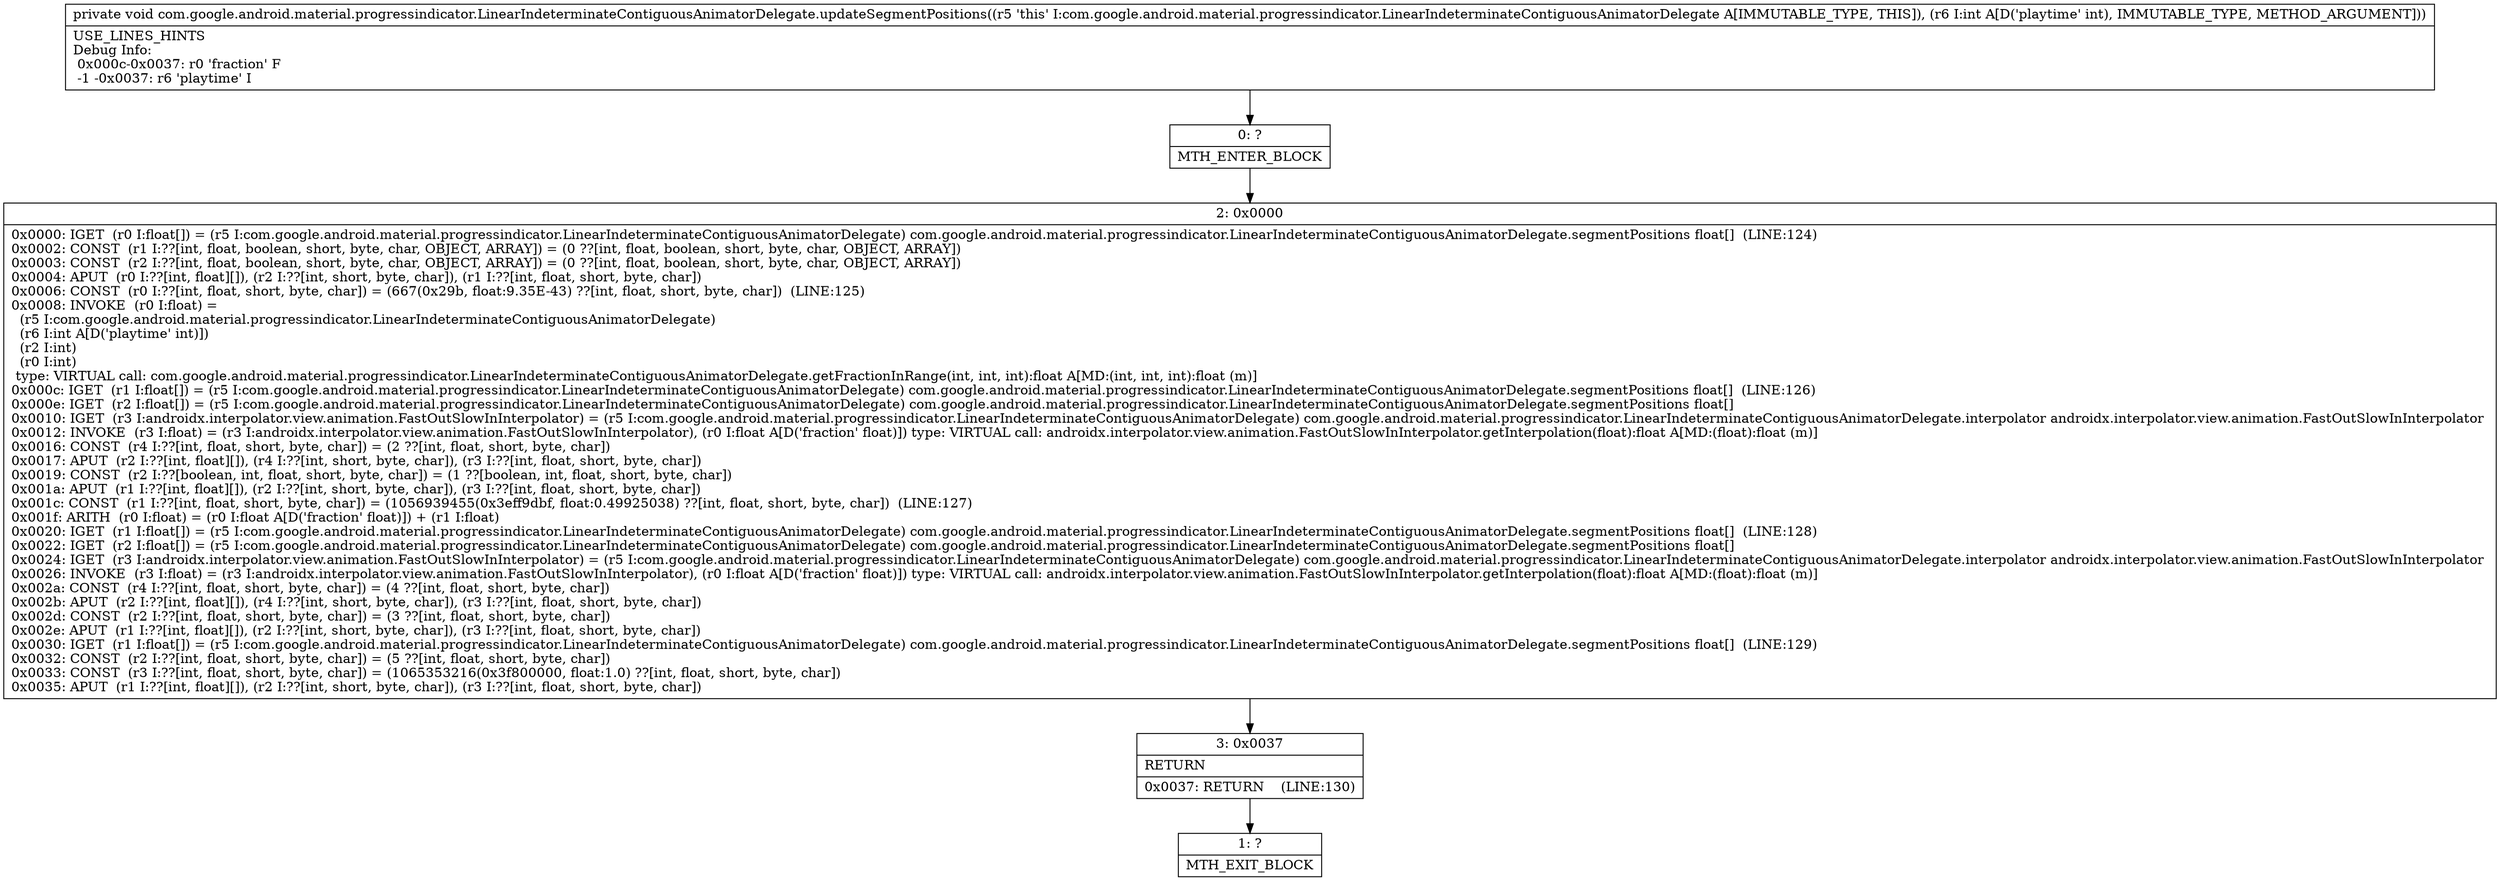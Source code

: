 digraph "CFG forcom.google.android.material.progressindicator.LinearIndeterminateContiguousAnimatorDelegate.updateSegmentPositions(I)V" {
Node_0 [shape=record,label="{0\:\ ?|MTH_ENTER_BLOCK\l}"];
Node_2 [shape=record,label="{2\:\ 0x0000|0x0000: IGET  (r0 I:float[]) = (r5 I:com.google.android.material.progressindicator.LinearIndeterminateContiguousAnimatorDelegate) com.google.android.material.progressindicator.LinearIndeterminateContiguousAnimatorDelegate.segmentPositions float[]  (LINE:124)\l0x0002: CONST  (r1 I:??[int, float, boolean, short, byte, char, OBJECT, ARRAY]) = (0 ??[int, float, boolean, short, byte, char, OBJECT, ARRAY]) \l0x0003: CONST  (r2 I:??[int, float, boolean, short, byte, char, OBJECT, ARRAY]) = (0 ??[int, float, boolean, short, byte, char, OBJECT, ARRAY]) \l0x0004: APUT  (r0 I:??[int, float][]), (r2 I:??[int, short, byte, char]), (r1 I:??[int, float, short, byte, char]) \l0x0006: CONST  (r0 I:??[int, float, short, byte, char]) = (667(0x29b, float:9.35E\-43) ??[int, float, short, byte, char])  (LINE:125)\l0x0008: INVOKE  (r0 I:float) = \l  (r5 I:com.google.android.material.progressindicator.LinearIndeterminateContiguousAnimatorDelegate)\l  (r6 I:int A[D('playtime' int)])\l  (r2 I:int)\l  (r0 I:int)\l type: VIRTUAL call: com.google.android.material.progressindicator.LinearIndeterminateContiguousAnimatorDelegate.getFractionInRange(int, int, int):float A[MD:(int, int, int):float (m)]\l0x000c: IGET  (r1 I:float[]) = (r5 I:com.google.android.material.progressindicator.LinearIndeterminateContiguousAnimatorDelegate) com.google.android.material.progressindicator.LinearIndeterminateContiguousAnimatorDelegate.segmentPositions float[]  (LINE:126)\l0x000e: IGET  (r2 I:float[]) = (r5 I:com.google.android.material.progressindicator.LinearIndeterminateContiguousAnimatorDelegate) com.google.android.material.progressindicator.LinearIndeterminateContiguousAnimatorDelegate.segmentPositions float[] \l0x0010: IGET  (r3 I:androidx.interpolator.view.animation.FastOutSlowInInterpolator) = (r5 I:com.google.android.material.progressindicator.LinearIndeterminateContiguousAnimatorDelegate) com.google.android.material.progressindicator.LinearIndeterminateContiguousAnimatorDelegate.interpolator androidx.interpolator.view.animation.FastOutSlowInInterpolator \l0x0012: INVOKE  (r3 I:float) = (r3 I:androidx.interpolator.view.animation.FastOutSlowInInterpolator), (r0 I:float A[D('fraction' float)]) type: VIRTUAL call: androidx.interpolator.view.animation.FastOutSlowInInterpolator.getInterpolation(float):float A[MD:(float):float (m)]\l0x0016: CONST  (r4 I:??[int, float, short, byte, char]) = (2 ??[int, float, short, byte, char]) \l0x0017: APUT  (r2 I:??[int, float][]), (r4 I:??[int, short, byte, char]), (r3 I:??[int, float, short, byte, char]) \l0x0019: CONST  (r2 I:??[boolean, int, float, short, byte, char]) = (1 ??[boolean, int, float, short, byte, char]) \l0x001a: APUT  (r1 I:??[int, float][]), (r2 I:??[int, short, byte, char]), (r3 I:??[int, float, short, byte, char]) \l0x001c: CONST  (r1 I:??[int, float, short, byte, char]) = (1056939455(0x3eff9dbf, float:0.49925038) ??[int, float, short, byte, char])  (LINE:127)\l0x001f: ARITH  (r0 I:float) = (r0 I:float A[D('fraction' float)]) + (r1 I:float) \l0x0020: IGET  (r1 I:float[]) = (r5 I:com.google.android.material.progressindicator.LinearIndeterminateContiguousAnimatorDelegate) com.google.android.material.progressindicator.LinearIndeterminateContiguousAnimatorDelegate.segmentPositions float[]  (LINE:128)\l0x0022: IGET  (r2 I:float[]) = (r5 I:com.google.android.material.progressindicator.LinearIndeterminateContiguousAnimatorDelegate) com.google.android.material.progressindicator.LinearIndeterminateContiguousAnimatorDelegate.segmentPositions float[] \l0x0024: IGET  (r3 I:androidx.interpolator.view.animation.FastOutSlowInInterpolator) = (r5 I:com.google.android.material.progressindicator.LinearIndeterminateContiguousAnimatorDelegate) com.google.android.material.progressindicator.LinearIndeterminateContiguousAnimatorDelegate.interpolator androidx.interpolator.view.animation.FastOutSlowInInterpolator \l0x0026: INVOKE  (r3 I:float) = (r3 I:androidx.interpolator.view.animation.FastOutSlowInInterpolator), (r0 I:float A[D('fraction' float)]) type: VIRTUAL call: androidx.interpolator.view.animation.FastOutSlowInInterpolator.getInterpolation(float):float A[MD:(float):float (m)]\l0x002a: CONST  (r4 I:??[int, float, short, byte, char]) = (4 ??[int, float, short, byte, char]) \l0x002b: APUT  (r2 I:??[int, float][]), (r4 I:??[int, short, byte, char]), (r3 I:??[int, float, short, byte, char]) \l0x002d: CONST  (r2 I:??[int, float, short, byte, char]) = (3 ??[int, float, short, byte, char]) \l0x002e: APUT  (r1 I:??[int, float][]), (r2 I:??[int, short, byte, char]), (r3 I:??[int, float, short, byte, char]) \l0x0030: IGET  (r1 I:float[]) = (r5 I:com.google.android.material.progressindicator.LinearIndeterminateContiguousAnimatorDelegate) com.google.android.material.progressindicator.LinearIndeterminateContiguousAnimatorDelegate.segmentPositions float[]  (LINE:129)\l0x0032: CONST  (r2 I:??[int, float, short, byte, char]) = (5 ??[int, float, short, byte, char]) \l0x0033: CONST  (r3 I:??[int, float, short, byte, char]) = (1065353216(0x3f800000, float:1.0) ??[int, float, short, byte, char]) \l0x0035: APUT  (r1 I:??[int, float][]), (r2 I:??[int, short, byte, char]), (r3 I:??[int, float, short, byte, char]) \l}"];
Node_3 [shape=record,label="{3\:\ 0x0037|RETURN\l|0x0037: RETURN    (LINE:130)\l}"];
Node_1 [shape=record,label="{1\:\ ?|MTH_EXIT_BLOCK\l}"];
MethodNode[shape=record,label="{private void com.google.android.material.progressindicator.LinearIndeterminateContiguousAnimatorDelegate.updateSegmentPositions((r5 'this' I:com.google.android.material.progressindicator.LinearIndeterminateContiguousAnimatorDelegate A[IMMUTABLE_TYPE, THIS]), (r6 I:int A[D('playtime' int), IMMUTABLE_TYPE, METHOD_ARGUMENT]))  | USE_LINES_HINTS\lDebug Info:\l  0x000c\-0x0037: r0 'fraction' F\l  \-1 \-0x0037: r6 'playtime' I\l}"];
MethodNode -> Node_0;Node_0 -> Node_2;
Node_2 -> Node_3;
Node_3 -> Node_1;
}

